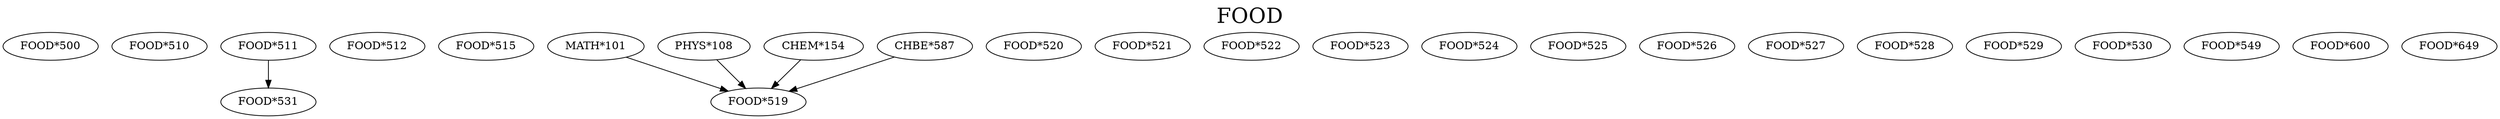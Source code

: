 digraph FOOD {
labelloc = "t";
label = "FOOD"
fontsize = 27;
"FOOD*500"
"FOOD*510"
"FOOD*511"
"FOOD*512"
"FOOD*515"
"MATH*101" -> "FOOD*519" [style=solid]
"PHYS*108" -> "FOOD*519" [style=solid]
"CHEM*154" -> "FOOD*519" [style=solid]
"CHBE*587" -> "FOOD*519" [style=solid]
"FOOD*520"
"FOOD*521"
"FOOD*522"
"FOOD*523"
"FOOD*524"
"FOOD*525"
"FOOD*526"
"FOOD*527"
"FOOD*528"
"FOOD*529"
"FOOD*530"
"FOOD*511" -> "FOOD*531" [style=solid]
"FOOD*549"
"FOOD*600"
"FOOD*649"
}
